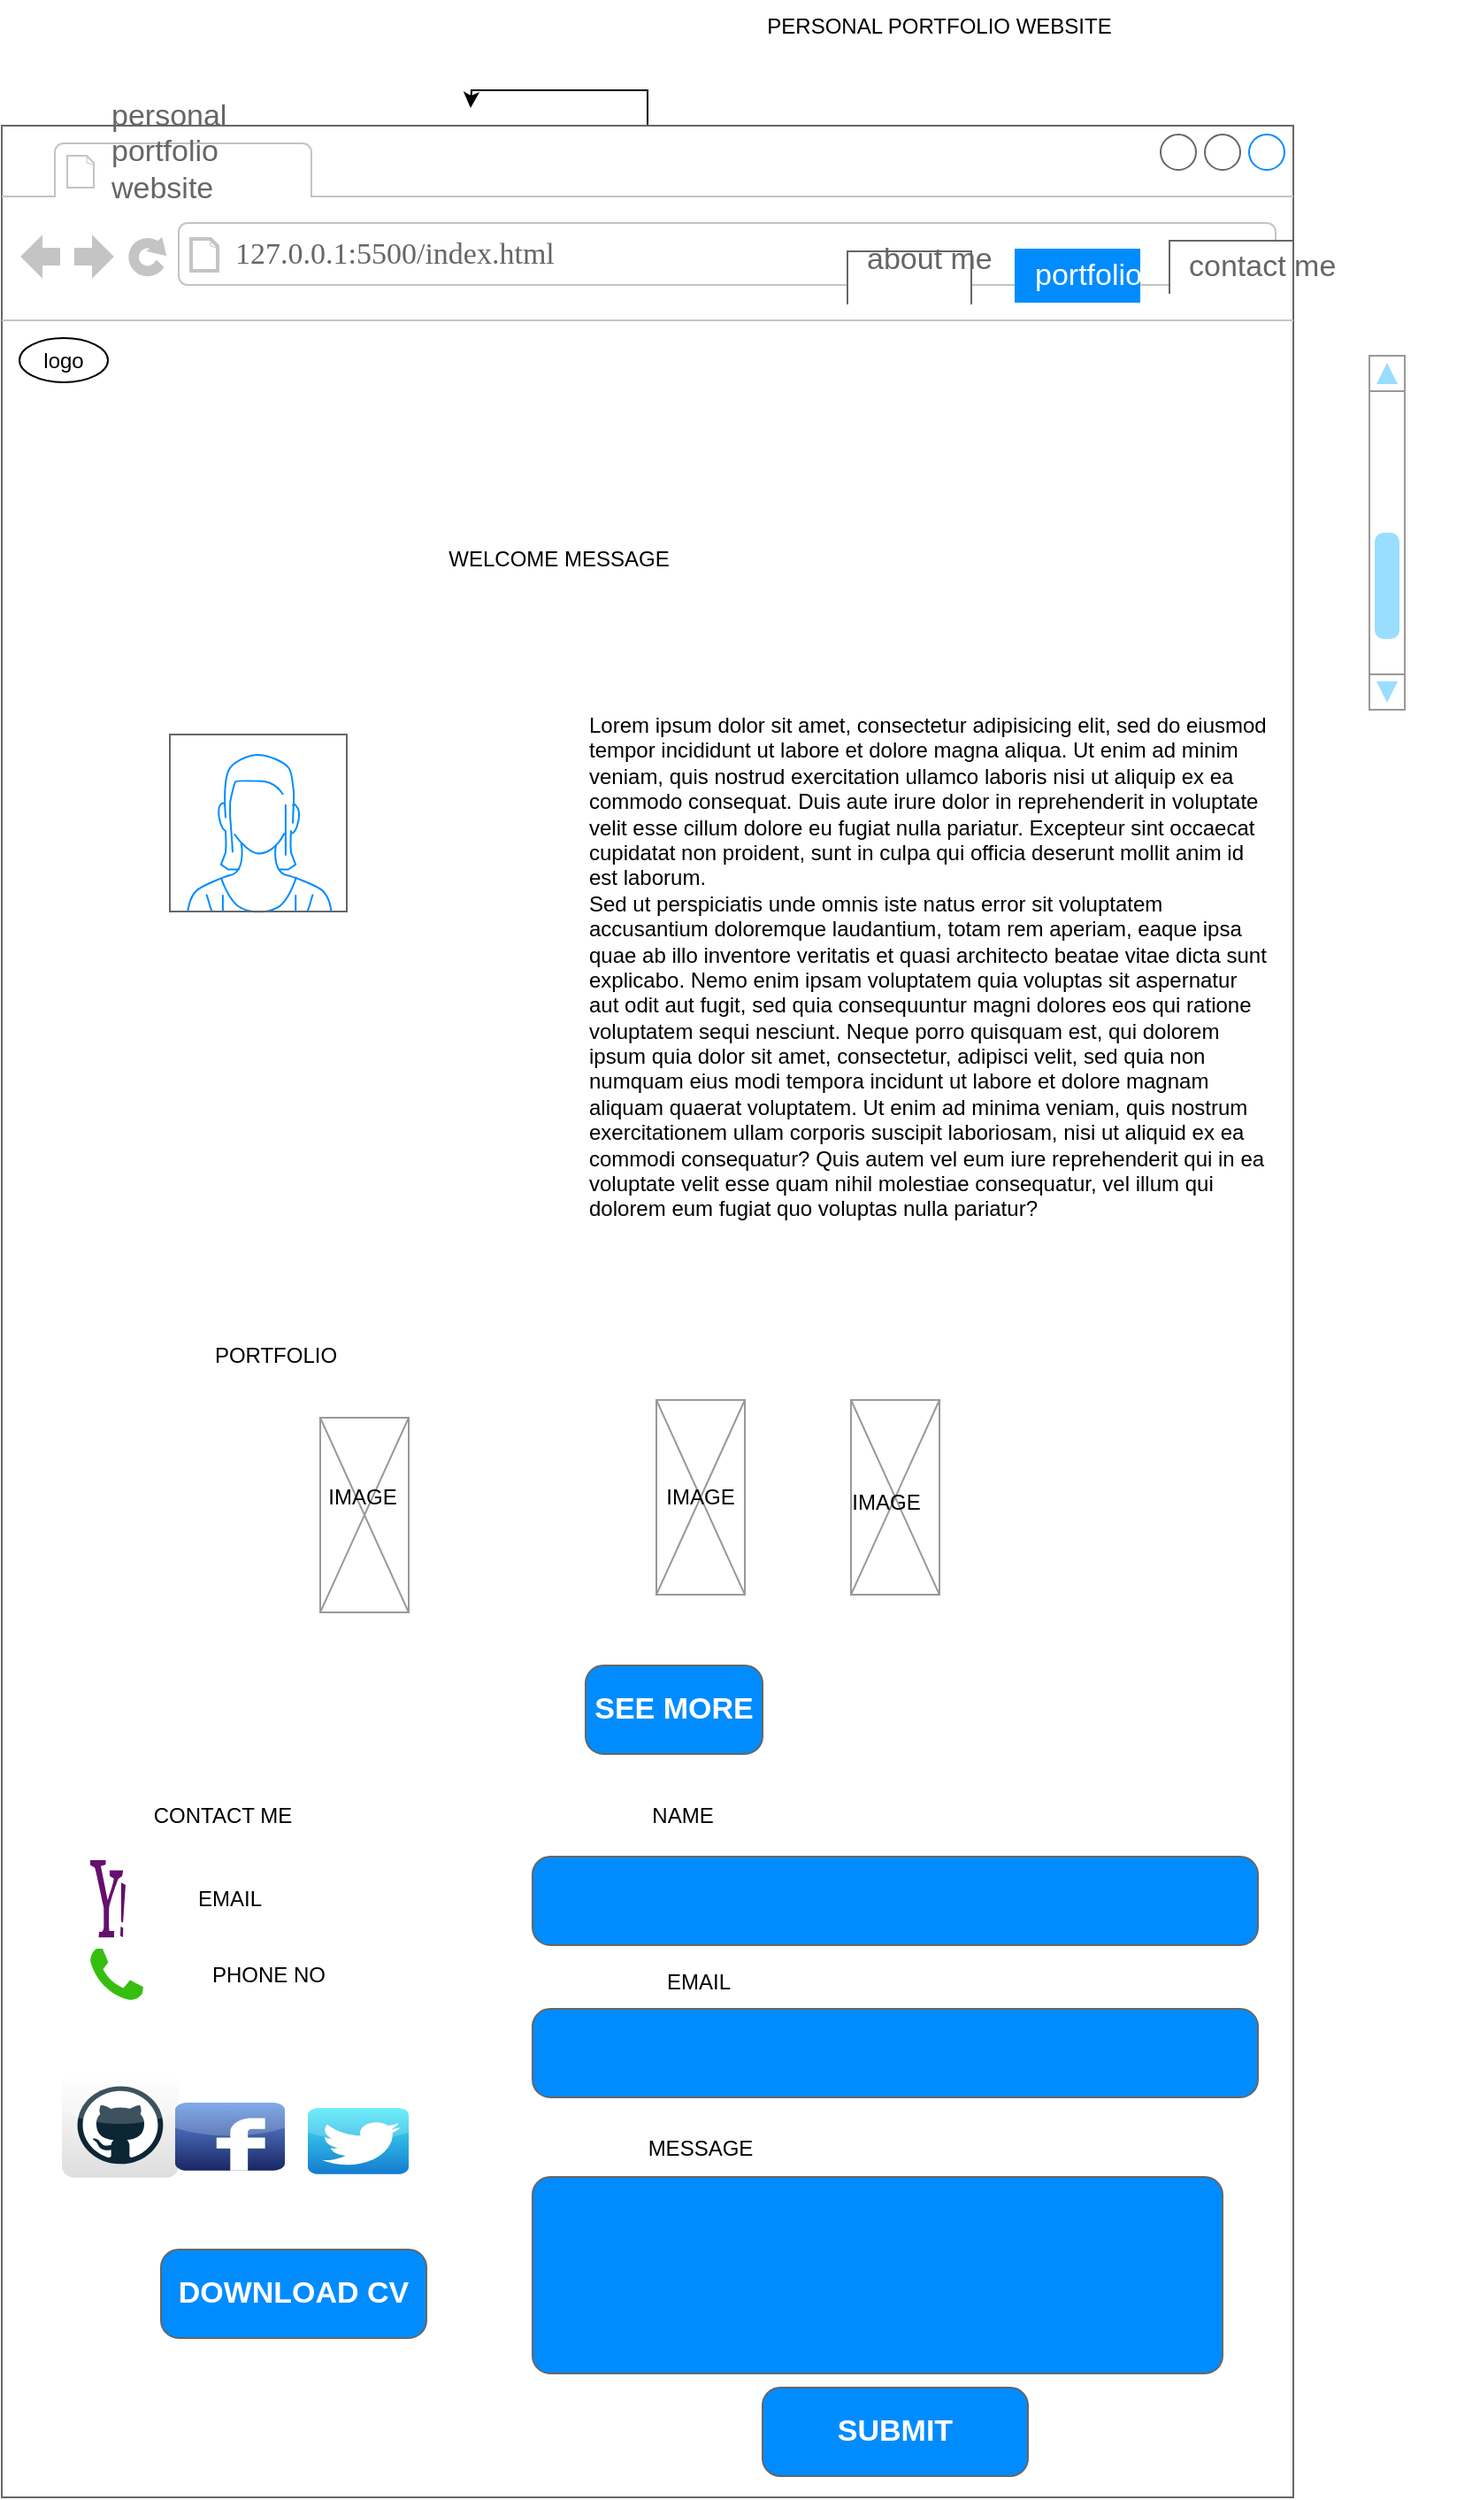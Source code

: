<mxfile version="22.0.4" type="github">
  <diagram name="Page-1" id="2pbZQFgePlFk6Rrbn53_">
    <mxGraphModel dx="1114" dy="602" grid="1" gridSize="10" guides="1" tooltips="1" connect="1" arrows="1" fold="1" page="1" pageScale="1" pageWidth="827" pageHeight="1169" background="#ffffff" math="0" shadow="0">
      <root>
        <mxCell id="0" />
        <mxCell id="1" parent="0" />
        <mxCell id="4v8zJpIaslI5LQXVUzO8-4" style="edgeStyle=orthogonalEdgeStyle;rounded=0;orthogonalLoop=1;jettySize=auto;html=1;" edge="1" parent="1" source="4v8zJpIaslI5LQXVUzO8-1">
          <mxGeometry relative="1" as="geometry">
            <mxPoint x="425" y="110" as="targetPoint" />
          </mxGeometry>
        </mxCell>
        <mxCell id="4v8zJpIaslI5LQXVUzO8-1" value="" style="strokeWidth=1;shadow=0;dashed=0;align=center;html=1;shape=mxgraph.mockup.containers.browserWindow;rSize=0;strokeColor=#666666;strokeColor2=#008cff;strokeColor3=#c4c4c4;mainText=,;recursiveResize=0;fontFamily=Courier New;" vertex="1" parent="1">
          <mxGeometry x="160" y="120" width="730" height="1340" as="geometry" />
        </mxCell>
        <mxCell id="4v8zJpIaslI5LQXVUzO8-2" value="&lt;div&gt;personal portfolio website&lt;/div&gt;&lt;div&gt;&lt;br&gt;&lt;/div&gt;" style="strokeWidth=1;shadow=0;dashed=0;align=center;html=1;shape=mxgraph.mockup.containers.anchor;fontSize=17;fontColor=#666666;align=left;whiteSpace=wrap;" vertex="1" parent="4v8zJpIaslI5LQXVUzO8-1">
          <mxGeometry x="60" y="12" width="110" height="26" as="geometry" />
        </mxCell>
        <mxCell id="4v8zJpIaslI5LQXVUzO8-3" value="127.0.0.1:5500/index.html" style="strokeWidth=1;shadow=0;dashed=0;align=center;html=1;shape=mxgraph.mockup.containers.anchor;rSize=0;fontSize=17;fontColor=#666666;align=left;fontFamily=Times New Roman;" vertex="1" parent="4v8zJpIaslI5LQXVUzO8-1">
          <mxGeometry x="130" y="60" width="250" height="26" as="geometry" />
        </mxCell>
        <mxCell id="4v8zJpIaslI5LQXVUzO8-13" value="" style="verticalLabelPosition=bottom;shadow=0;dashed=0;align=center;html=1;verticalAlign=top;strokeWidth=1;shape=mxgraph.mockup.navigation.scrollBar;strokeColor=#999999;barPos=20;fillColor2=#99ddff;strokeColor2=none;direction=north;" vertex="1" parent="4v8zJpIaslI5LQXVUzO8-1">
          <mxGeometry x="773" y="130" width="20" height="200" as="geometry" />
        </mxCell>
        <mxCell id="4v8zJpIaslI5LQXVUzO8-14" value="logo" style="ellipse;html=1;whiteSpace=wrap;" vertex="1" parent="4v8zJpIaslI5LQXVUzO8-1">
          <mxGeometry x="10" y="120" width="50" height="25" as="geometry" />
        </mxCell>
        <mxCell id="4v8zJpIaslI5LQXVUzO8-20" value="PORTFOLIO" style="text;html=1;strokeColor=none;fillColor=none;align=center;verticalAlign=middle;whiteSpace=wrap;rounded=0;" vertex="1" parent="4v8zJpIaslI5LQXVUzO8-1">
          <mxGeometry x="90" y="680" width="130" height="30" as="geometry" />
        </mxCell>
        <mxCell id="4v8zJpIaslI5LQXVUzO8-21" value="" style="verticalLabelPosition=bottom;shadow=0;dashed=0;align=center;html=1;verticalAlign=top;strokeWidth=1;shape=mxgraph.mockup.graphics.simpleIcon;strokeColor=#999999;" vertex="1" parent="4v8zJpIaslI5LQXVUzO8-1">
          <mxGeometry x="180" y="730" width="50" height="110" as="geometry" />
        </mxCell>
        <mxCell id="4v8zJpIaslI5LQXVUzO8-24" value="SEE MORE" style="strokeWidth=1;shadow=0;dashed=0;align=center;html=1;shape=mxgraph.mockup.buttons.button;strokeColor=#666666;fontColor=#ffffff;mainText=;buttonStyle=round;fontSize=17;fontStyle=1;fillColor=#008cff;whiteSpace=wrap;" vertex="1" parent="4v8zJpIaslI5LQXVUzO8-1">
          <mxGeometry x="330" y="870" width="100" height="50" as="geometry" />
        </mxCell>
        <mxCell id="4v8zJpIaslI5LQXVUzO8-28" value="IMAGE" style="text;html=1;strokeColor=none;fillColor=none;align=center;verticalAlign=middle;whiteSpace=wrap;rounded=0;" vertex="1" parent="4v8zJpIaslI5LQXVUzO8-1">
          <mxGeometry x="174" y="760" width="60" height="30" as="geometry" />
        </mxCell>
        <mxCell id="4v8zJpIaslI5LQXVUzO8-29" value="CONTACT ME" style="text;html=1;strokeColor=none;fillColor=none;align=center;verticalAlign=middle;whiteSpace=wrap;rounded=0;" vertex="1" parent="4v8zJpIaslI5LQXVUzO8-1">
          <mxGeometry x="40" y="940" width="170" height="30" as="geometry" />
        </mxCell>
        <mxCell id="4v8zJpIaslI5LQXVUzO8-30" value="" style="dashed=0;outlineConnect=0;html=1;align=center;labelPosition=center;verticalLabelPosition=bottom;verticalAlign=top;shape=mxgraph.weblogos.phone;fillColor=#36BE0F;strokeColor=none" vertex="1" parent="4v8zJpIaslI5LQXVUzO8-1">
          <mxGeometry x="50" y="1030" width="30" height="29.2" as="geometry" />
        </mxCell>
        <mxCell id="4v8zJpIaslI5LQXVUzO8-32" value="" style="dashed=0;outlineConnect=0;html=1;align=center;labelPosition=center;verticalLabelPosition=bottom;verticalAlign=top;shape=mxgraph.weblogos.yahoo;fillColor=#65106E;strokeColor=none" vertex="1" parent="4v8zJpIaslI5LQXVUzO8-1">
          <mxGeometry x="50" y="980" width="20" height="43.6" as="geometry" />
        </mxCell>
        <mxCell id="4v8zJpIaslI5LQXVUzO8-40" value="DOWNLOAD CV" style="strokeWidth=1;shadow=0;dashed=0;align=center;html=1;shape=mxgraph.mockup.buttons.button;strokeColor=#666666;fontColor=#ffffff;mainText=;buttonStyle=round;fontSize=17;fontStyle=1;fillColor=#008cff;whiteSpace=wrap;" vertex="1" parent="4v8zJpIaslI5LQXVUzO8-1">
          <mxGeometry x="90" y="1200" width="150" height="50" as="geometry" />
        </mxCell>
        <mxCell id="4v8zJpIaslI5LQXVUzO8-19" value="Lorem ipsum dolor sit amet, consectetur adipisicing elit, sed do eiusmod tempor incididunt ut labore et dolore magna aliqua. Ut enim ad minim veniam, quis nostrud exercitation ullamco laboris nisi ut aliquip ex ea commodo consequat. Duis aute irure dolor in reprehenderit in voluptate velit esse cillum dolore eu fugiat nulla pariatur. Excepteur sint occaecat cupidatat non proident, sunt in culpa qui officia deserunt mollit anim id est laborum.&#xa;Sed ut perspiciatis unde omnis iste natus error sit voluptatem accusantium doloremque laudantium, totam rem aperiam, eaque ipsa quae ab illo inventore veritatis et quasi architecto beatae vitae dicta sunt explicabo. Nemo enim ipsam voluptatem quia voluptas sit aspernatur aut odit aut fugit, sed quia consequuntur magni dolores eos qui ratione voluptatem sequi nesciunt. Neque porro quisquam est, qui dolorem ipsum quia dolor sit amet, consectetur, adipisci velit, sed quia non numquam eius modi tempora incidunt ut labore et dolore magnam aliquam quaerat voluptatem. Ut enim ad minima veniam, quis nostrum exercitationem ullam corporis suscipit laboriosam, nisi ut aliquid ex ea commodi consequatur? Quis autem vel eum iure reprehenderit qui in ea voluptate velit esse quam nihil molestiae consequatur, vel illum qui dolorem eum fugiat quo voluptas nulla pariatur?" style="text;spacingTop=-5;whiteSpace=wrap;html=1;align=left;fontSize=12;fontFamily=Helvetica;fillColor=none;strokeColor=none;" vertex="1" parent="4v8zJpIaslI5LQXVUzO8-1">
          <mxGeometry x="330" y="330" width="388" height="470" as="geometry" />
        </mxCell>
        <mxCell id="4v8zJpIaslI5LQXVUzO8-59" value="WELCOME MESSAGE" style="text;html=1;strokeColor=none;fillColor=none;align=center;verticalAlign=middle;whiteSpace=wrap;rounded=0;" vertex="1" parent="4v8zJpIaslI5LQXVUzO8-1">
          <mxGeometry x="190" y="230" width="250" height="30" as="geometry" />
        </mxCell>
        <mxCell id="4v8zJpIaslI5LQXVUzO8-9" value="&lt;div&gt;about me&lt;/div&gt;&lt;div&gt;&lt;br&gt;&lt;/div&gt;" style="strokeWidth=1;shadow=0;dashed=0;align=center;html=1;shape=mxgraph.mockup.forms.uRect;fontSize=17;fontColor=#666666;align=left;spacingLeft=9;strokeColor=#666666;" vertex="1" parent="1">
          <mxGeometry x="638" y="191" width="70" height="30" as="geometry" />
        </mxCell>
        <mxCell id="4v8zJpIaslI5LQXVUzO8-10" value="portfolio" style="strokeWidth=1;shadow=0;dashed=0;align=center;html=1;shape=mxgraph.mockup.forms.uRect;fontSize=17;fontColor=#ffffff;align=left;spacingLeft=9;strokeColor=#008cff;fillColor=#008cff;" vertex="1" parent="1">
          <mxGeometry x="733" y="190" width="70" height="30" as="geometry" />
        </mxCell>
        <mxCell id="4v8zJpIaslI5LQXVUzO8-11" value="contact me" style="strokeWidth=1;shadow=0;dashed=0;align=center;html=1;shape=mxgraph.mockup.forms.uRect;fontSize=17;fontColor=#666666;align=left;spacingLeft=9;strokeColor=#666666;" vertex="1" parent="1">
          <mxGeometry x="820" y="185" width="70" height="30" as="geometry" />
        </mxCell>
        <mxCell id="4v8zJpIaslI5LQXVUzO8-15" value="" style="verticalLabelPosition=bottom;shadow=0;dashed=0;align=center;html=1;verticalAlign=top;strokeWidth=1;shape=mxgraph.mockup.containers.userFemale;strokeColor=#666666;strokeColor2=#008cff;" vertex="1" parent="1">
          <mxGeometry x="255" y="464" width="100" height="100" as="geometry" />
        </mxCell>
        <mxCell id="4v8zJpIaslI5LQXVUzO8-17" value="PERSONAL PORTFOLIO WEBSITE" style="text;html=1;strokeColor=none;fillColor=none;align=center;verticalAlign=middle;whiteSpace=wrap;rounded=0;" vertex="1" parent="1">
          <mxGeometry x="390" y="49" width="600" height="30" as="geometry" />
        </mxCell>
        <mxCell id="4v8zJpIaslI5LQXVUzO8-22" value="" style="verticalLabelPosition=bottom;shadow=0;dashed=0;align=center;html=1;verticalAlign=top;strokeWidth=1;shape=mxgraph.mockup.graphics.simpleIcon;strokeColor=#999999;" vertex="1" parent="1">
          <mxGeometry x="530" y="840" width="50" height="110" as="geometry" />
        </mxCell>
        <mxCell id="4v8zJpIaslI5LQXVUzO8-23" value="" style="verticalLabelPosition=bottom;shadow=0;dashed=0;align=center;html=1;verticalAlign=top;strokeWidth=1;shape=mxgraph.mockup.graphics.simpleIcon;strokeColor=#999999;" vertex="1" parent="1">
          <mxGeometry x="640" y="840" width="50" height="110" as="geometry" />
        </mxCell>
        <mxCell id="4v8zJpIaslI5LQXVUzO8-25" value="&lt;div&gt;IMAGE&lt;/div&gt;&lt;div&gt;&lt;br&gt;&lt;/div&gt;" style="text;html=1;strokeColor=none;fillColor=none;align=center;verticalAlign=middle;whiteSpace=wrap;rounded=0;" vertex="1" parent="1">
          <mxGeometry x="640" y="890" width="40" height="30" as="geometry" />
        </mxCell>
        <mxCell id="4v8zJpIaslI5LQXVUzO8-26" value="IMAGE" style="text;html=1;strokeColor=none;fillColor=none;align=center;verticalAlign=middle;whiteSpace=wrap;rounded=0;" vertex="1" parent="1">
          <mxGeometry x="525" y="880" width="60" height="30" as="geometry" />
        </mxCell>
        <mxCell id="4v8zJpIaslI5LQXVUzO8-34" value="" style="dashed=0;outlineConnect=0;html=1;align=center;labelPosition=center;verticalLabelPosition=bottom;verticalAlign=top;shape=mxgraph.webicons.github;gradientColor=#DFDEDE" vertex="1" parent="1">
          <mxGeometry x="194" y="1220" width="66" height="59.4" as="geometry" />
        </mxCell>
        <mxCell id="4v8zJpIaslI5LQXVUzO8-35" value="" style="dashed=0;outlineConnect=0;html=1;align=center;labelPosition=center;verticalLabelPosition=bottom;verticalAlign=top;shape=mxgraph.webicons.facebook;fillColor=#6294E4;gradientColor=#1A2665" vertex="1" parent="1">
          <mxGeometry x="258" y="1237" width="62" height="38.4" as="geometry" />
        </mxCell>
        <mxCell id="4v8zJpIaslI5LQXVUzO8-36" value="" style="dashed=0;outlineConnect=0;html=1;align=center;labelPosition=center;verticalLabelPosition=bottom;verticalAlign=top;shape=mxgraph.webicons.twitter;fillColor=#49EAF7;gradientColor=#137BD0" vertex="1" parent="1">
          <mxGeometry x="333" y="1240" width="57" height="37.4" as="geometry" />
        </mxCell>
        <mxCell id="4v8zJpIaslI5LQXVUzO8-37" value="PHONE NO" style="text;html=1;strokeColor=none;fillColor=none;align=center;verticalAlign=middle;whiteSpace=wrap;rounded=0;" vertex="1" parent="1">
          <mxGeometry x="262" y="1150" width="98" height="30" as="geometry" />
        </mxCell>
        <mxCell id="4v8zJpIaslI5LQXVUzO8-38" value="EMAIL" style="text;html=1;strokeColor=none;fillColor=none;align=center;verticalAlign=middle;whiteSpace=wrap;rounded=0;" vertex="1" parent="1">
          <mxGeometry x="259" y="1107" width="60" height="30" as="geometry" />
        </mxCell>
        <mxCell id="4v8zJpIaslI5LQXVUzO8-52" value="" style="strokeWidth=1;shadow=0;dashed=0;align=center;html=1;shape=mxgraph.mockup.buttons.button;strokeColor=#666666;fontColor=#ffffff;mainText=;buttonStyle=round;fontSize=17;fontStyle=1;fillColor=#008cff;whiteSpace=wrap;" vertex="1" parent="1">
          <mxGeometry x="460" y="1098" width="410" height="50" as="geometry" />
        </mxCell>
        <mxCell id="4v8zJpIaslI5LQXVUzO8-53" value="" style="strokeWidth=1;shadow=0;dashed=0;align=center;html=1;shape=mxgraph.mockup.buttons.button;strokeColor=#666666;fontColor=#ffffff;mainText=;buttonStyle=round;fontSize=17;fontStyle=1;fillColor=#008cff;whiteSpace=wrap;" vertex="1" parent="1">
          <mxGeometry x="460" y="1184" width="410" height="50" as="geometry" />
        </mxCell>
        <mxCell id="4v8zJpIaslI5LQXVUzO8-54" value="" style="strokeWidth=1;shadow=0;dashed=0;align=center;html=1;shape=mxgraph.mockup.buttons.button;strokeColor=#666666;fontColor=#ffffff;mainText=;buttonStyle=round;fontSize=17;fontStyle=1;fillColor=#008cff;whiteSpace=wrap;" vertex="1" parent="1">
          <mxGeometry x="460" y="1279" width="390" height="111" as="geometry" />
        </mxCell>
        <mxCell id="4v8zJpIaslI5LQXVUzO8-55" value="SUBMIT" style="strokeWidth=1;shadow=0;dashed=0;align=center;html=1;shape=mxgraph.mockup.buttons.button;strokeColor=#666666;fontColor=#ffffff;mainText=;buttonStyle=round;fontSize=17;fontStyle=1;fillColor=#008cff;whiteSpace=wrap;" vertex="1" parent="1">
          <mxGeometry x="590" y="1398" width="150" height="50" as="geometry" />
        </mxCell>
        <mxCell id="4v8zJpIaslI5LQXVUzO8-56" value="MESSAGE" style="text;html=1;strokeColor=none;fillColor=none;align=center;verticalAlign=middle;whiteSpace=wrap;rounded=0;" vertex="1" parent="1">
          <mxGeometry x="500" y="1248" width="110" height="30" as="geometry" />
        </mxCell>
        <mxCell id="4v8zJpIaslI5LQXVUzO8-57" value="EMAIL" style="text;html=1;strokeColor=none;fillColor=none;align=center;verticalAlign=middle;whiteSpace=wrap;rounded=0;" vertex="1" parent="1">
          <mxGeometry x="524" y="1154" width="60" height="30" as="geometry" />
        </mxCell>
        <mxCell id="4v8zJpIaslI5LQXVUzO8-58" value="NAME" style="text;html=1;strokeColor=none;fillColor=none;align=center;verticalAlign=middle;whiteSpace=wrap;rounded=0;" vertex="1" parent="1">
          <mxGeometry x="515" y="1060" width="60" height="30" as="geometry" />
        </mxCell>
      </root>
    </mxGraphModel>
  </diagram>
</mxfile>

